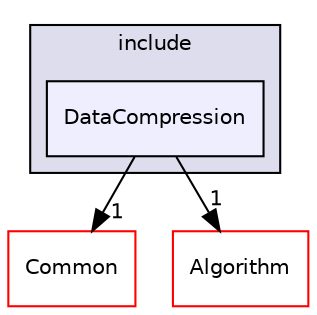 digraph "/home/travis/build/AliceO2Group/AliceO2/Utilities/DataCompression/include/DataCompression" {
  bgcolor=transparent;
  compound=true
  node [ fontsize="10", fontname="Helvetica"];
  edge [ labelfontsize="10", labelfontname="Helvetica"];
  subgraph clusterdir_18f7c1ee6da6600fad774a08fdb3e7ce {
    graph [ bgcolor="#ddddee", pencolor="black", label="include" fontname="Helvetica", fontsize="10", URL="dir_18f7c1ee6da6600fad774a08fdb3e7ce.html"]
  dir_30a9985032ec71d89cf93fcf408ca8cf [shape=box, label="DataCompression", style="filled", fillcolor="#eeeeff", pencolor="black", URL="dir_30a9985032ec71d89cf93fcf408ca8cf.html"];
  }
  dir_4ab6b4cc6a7edbff49100e9123df213f [shape=box label="Common" color="red" URL="dir_4ab6b4cc6a7edbff49100e9123df213f.html"];
  dir_8ba487e25de5ee77e05e9dce7582cb98 [shape=box label="Algorithm" color="red" URL="dir_8ba487e25de5ee77e05e9dce7582cb98.html"];
  dir_30a9985032ec71d89cf93fcf408ca8cf->dir_4ab6b4cc6a7edbff49100e9123df213f [headlabel="1", labeldistance=1.5 headhref="dir_000780_000032.html"];
  dir_30a9985032ec71d89cf93fcf408ca8cf->dir_8ba487e25de5ee77e05e9dce7582cb98 [headlabel="1", labeldistance=1.5 headhref="dir_000780_000000.html"];
}
